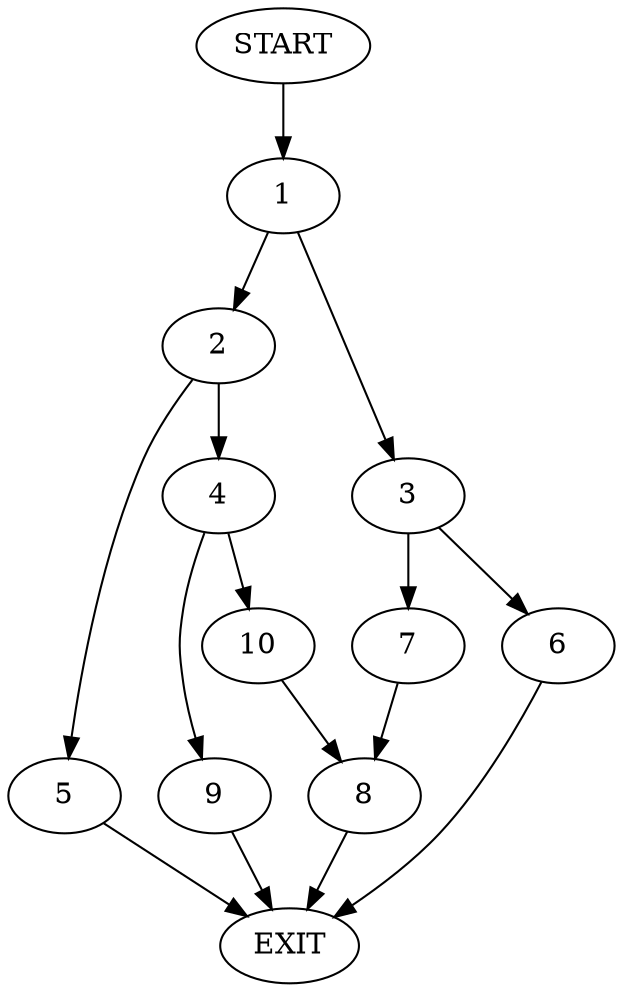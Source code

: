 digraph {
0 [label="START"]
11 [label="EXIT"]
0 -> 1
1 -> 2
1 -> 3
2 -> 4
2 -> 5
3 -> 6
3 -> 7
7 -> 8
6 -> 11
8 -> 11
5 -> 11
4 -> 9
4 -> 10
10 -> 8
9 -> 11
}

